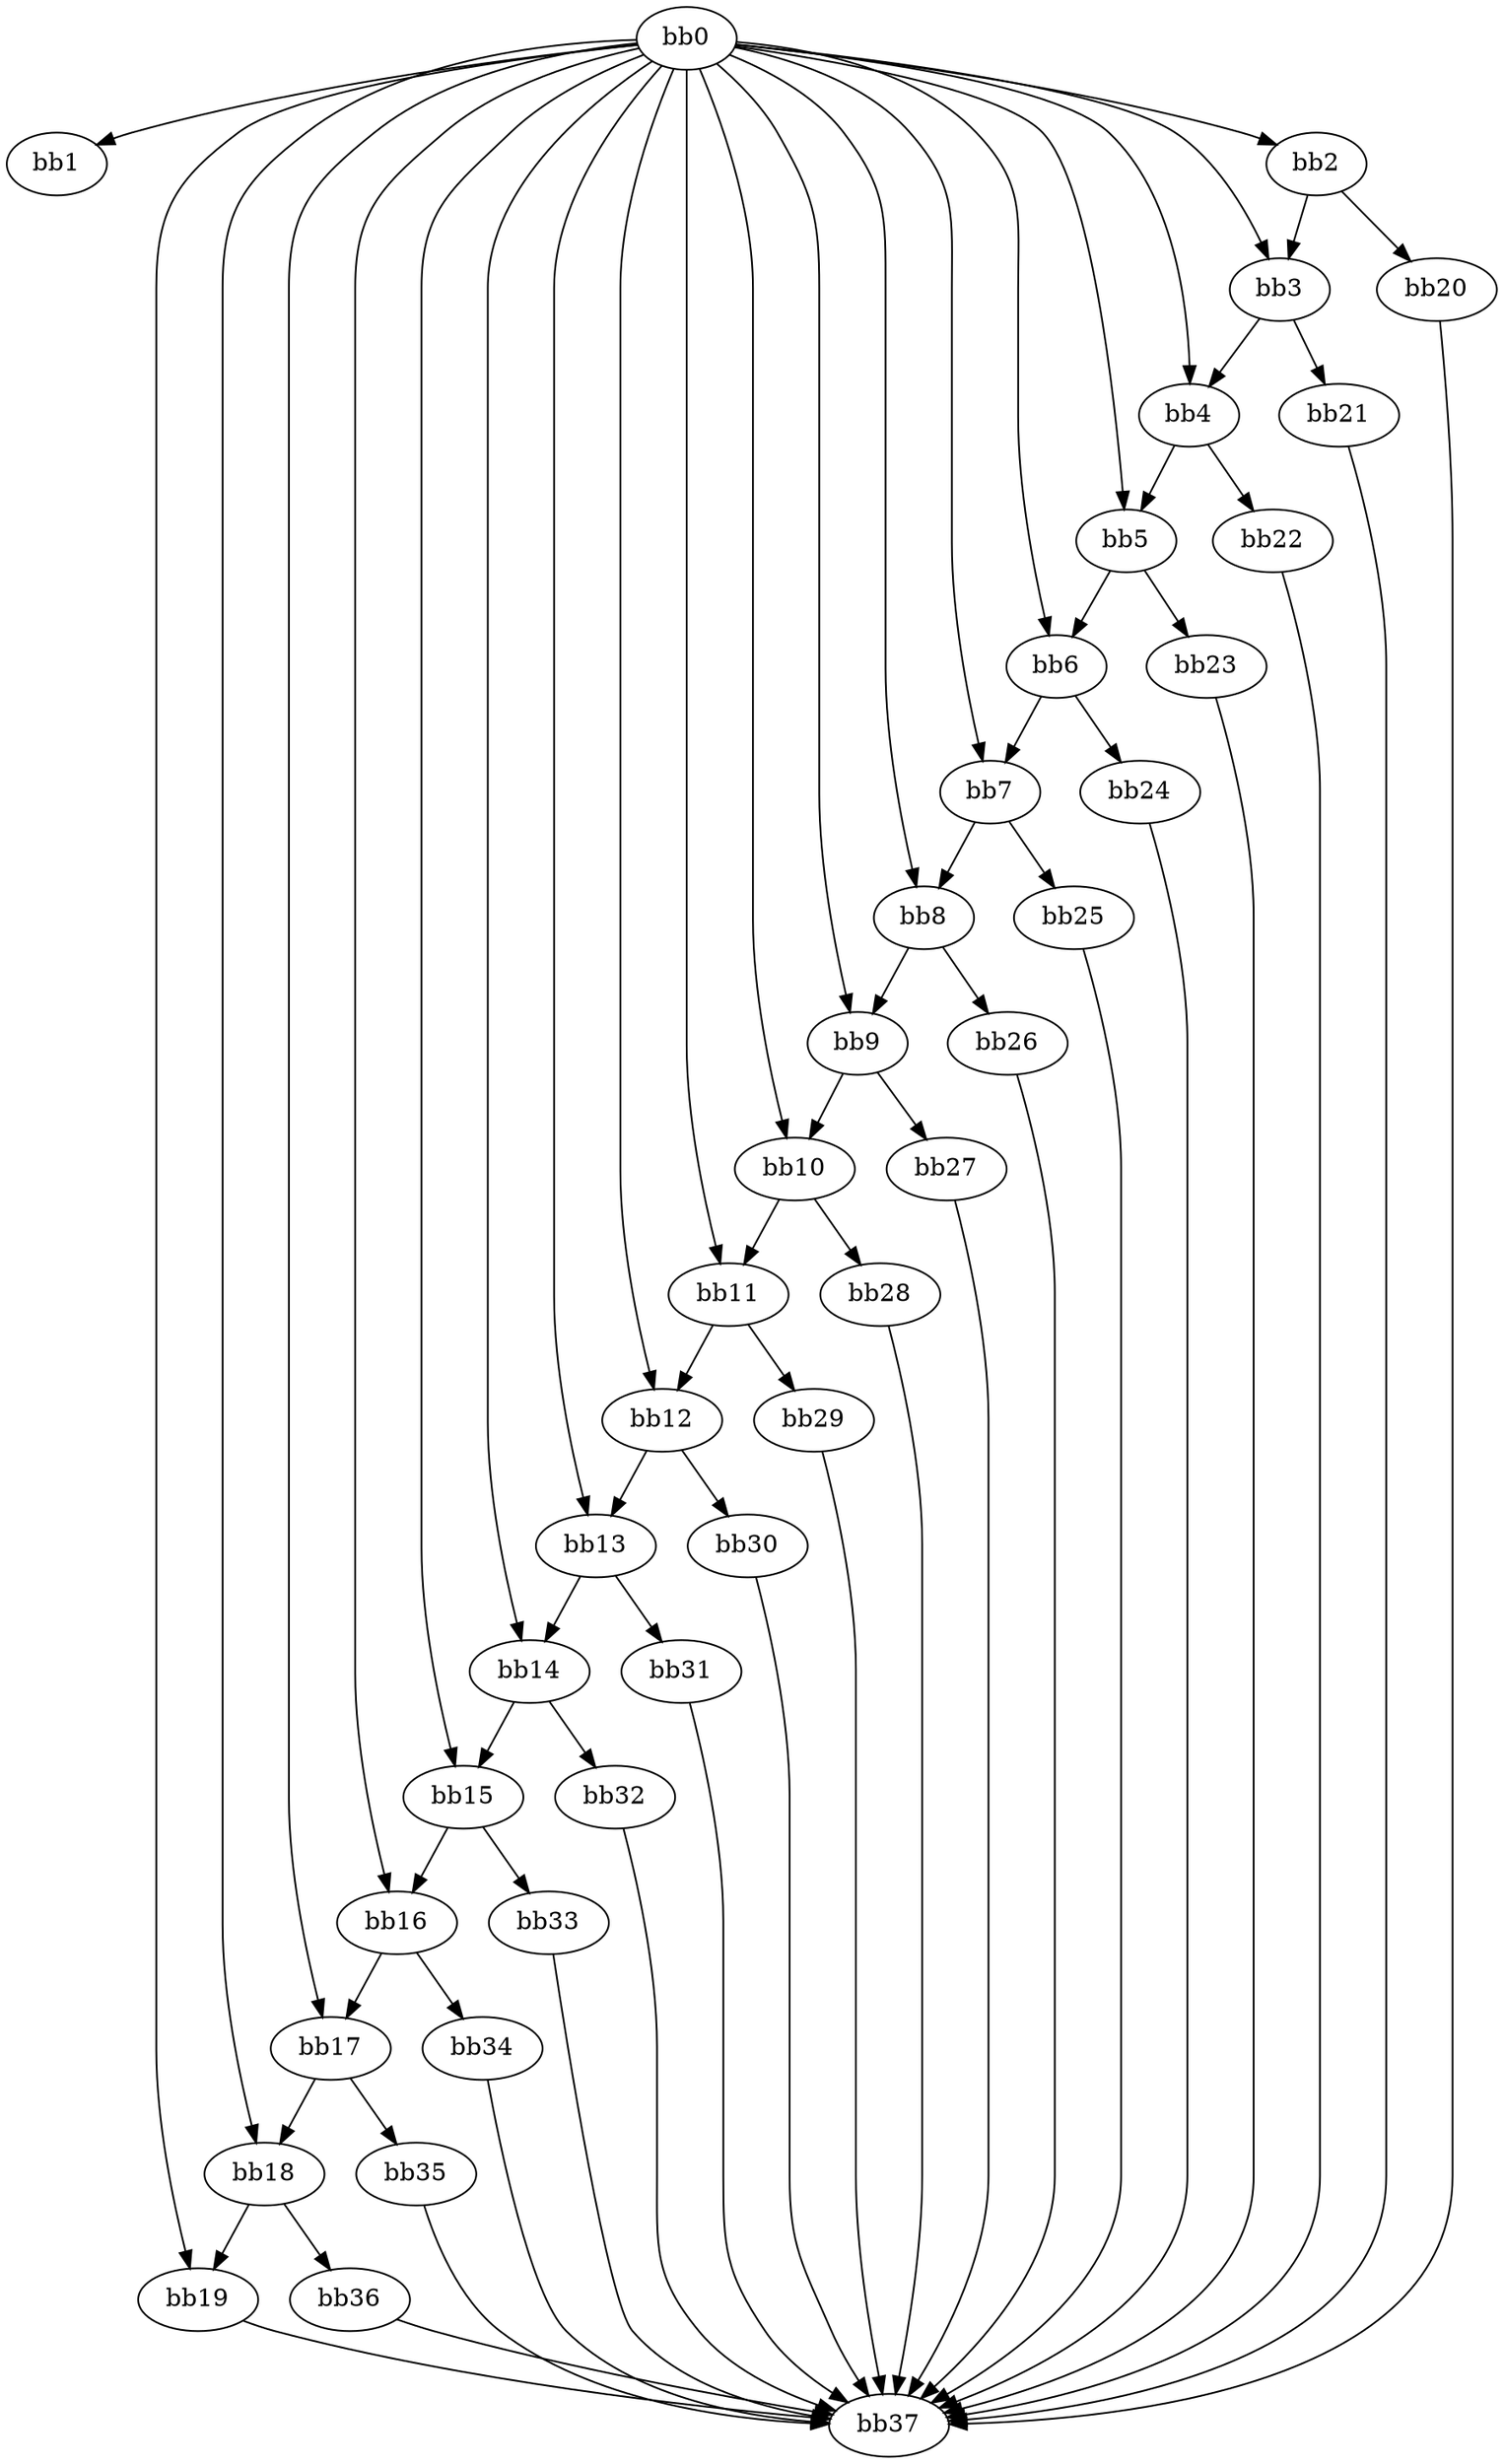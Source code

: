 digraph {
    0 [ label = "bb0\l" ]
    1 [ label = "bb1\l" ]
    2 [ label = "bb2\l" ]
    3 [ label = "bb3\l" ]
    4 [ label = "bb4\l" ]
    5 [ label = "bb5\l" ]
    6 [ label = "bb6\l" ]
    7 [ label = "bb7\l" ]
    8 [ label = "bb8\l" ]
    9 [ label = "bb9\l" ]
    10 [ label = "bb10\l" ]
    11 [ label = "bb11\l" ]
    12 [ label = "bb12\l" ]
    13 [ label = "bb13\l" ]
    14 [ label = "bb14\l" ]
    15 [ label = "bb15\l" ]
    16 [ label = "bb16\l" ]
    17 [ label = "bb17\l" ]
    18 [ label = "bb18\l" ]
    19 [ label = "bb19\l" ]
    20 [ label = "bb20\l" ]
    21 [ label = "bb21\l" ]
    22 [ label = "bb22\l" ]
    23 [ label = "bb23\l" ]
    24 [ label = "bb24\l" ]
    25 [ label = "bb25\l" ]
    26 [ label = "bb26\l" ]
    27 [ label = "bb27\l" ]
    28 [ label = "bb28\l" ]
    29 [ label = "bb29\l" ]
    30 [ label = "bb30\l" ]
    31 [ label = "bb31\l" ]
    32 [ label = "bb32\l" ]
    33 [ label = "bb33\l" ]
    34 [ label = "bb34\l" ]
    35 [ label = "bb35\l" ]
    36 [ label = "bb36\l" ]
    37 [ label = "bb37\l" ]
    0 -> 1 [ ]
    0 -> 2 [ ]
    0 -> 3 [ ]
    0 -> 4 [ ]
    0 -> 5 [ ]
    0 -> 6 [ ]
    0 -> 7 [ ]
    0 -> 8 [ ]
    0 -> 9 [ ]
    0 -> 10 [ ]
    0 -> 11 [ ]
    0 -> 12 [ ]
    0 -> 13 [ ]
    0 -> 14 [ ]
    0 -> 15 [ ]
    0 -> 16 [ ]
    0 -> 17 [ ]
    0 -> 18 [ ]
    0 -> 19 [ ]
    2 -> 3 [ ]
    2 -> 20 [ ]
    3 -> 4 [ ]
    3 -> 21 [ ]
    4 -> 5 [ ]
    4 -> 22 [ ]
    5 -> 6 [ ]
    5 -> 23 [ ]
    6 -> 7 [ ]
    6 -> 24 [ ]
    7 -> 8 [ ]
    7 -> 25 [ ]
    8 -> 9 [ ]
    8 -> 26 [ ]
    9 -> 10 [ ]
    9 -> 27 [ ]
    10 -> 11 [ ]
    10 -> 28 [ ]
    11 -> 12 [ ]
    11 -> 29 [ ]
    12 -> 13 [ ]
    12 -> 30 [ ]
    13 -> 14 [ ]
    13 -> 31 [ ]
    14 -> 15 [ ]
    14 -> 32 [ ]
    15 -> 16 [ ]
    15 -> 33 [ ]
    16 -> 17 [ ]
    16 -> 34 [ ]
    17 -> 18 [ ]
    17 -> 35 [ ]
    18 -> 19 [ ]
    18 -> 36 [ ]
    19 -> 37 [ ]
    20 -> 37 [ ]
    21 -> 37 [ ]
    22 -> 37 [ ]
    23 -> 37 [ ]
    24 -> 37 [ ]
    25 -> 37 [ ]
    26 -> 37 [ ]
    27 -> 37 [ ]
    28 -> 37 [ ]
    29 -> 37 [ ]
    30 -> 37 [ ]
    31 -> 37 [ ]
    32 -> 37 [ ]
    33 -> 37 [ ]
    34 -> 37 [ ]
    35 -> 37 [ ]
    36 -> 37 [ ]
}

